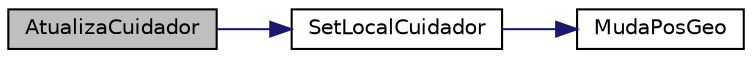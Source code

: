 digraph "AtualizaCuidador"
{
 // LATEX_PDF_SIZE
  edge [fontname="Helvetica",fontsize="10",labelfontname="Helvetica",labelfontsize="10"];
  node [fontname="Helvetica",fontsize="10",shape=record];
  rankdir="LR";
  Node1 [label="AtualizaCuidador",height=0.2,width=0.4,color="black", fillcolor="grey75", style="filled", fontcolor="black",tooltip="Faz a leitura de uma nova linha do arquivo referente ao cuidador, atualizando seu local no dado tempo..."];
  Node1 -> Node2 [color="midnightblue",fontsize="10",style="solid"];
  Node2 [label="SetLocalCuidador",height=0.2,width=0.4,color="black", fillcolor="white", style="filled",URL="$cuidador_8c.html#a8eb550092858dafae62ebcc83fa99921",tooltip="Define o Local (de tipo Geoloc) do objeto Cuidador."];
  Node2 -> Node3 [color="midnightblue",fontsize="10",style="solid"];
  Node3 [label="MudaPosGeo",height=0.2,width=0.4,color="black", fillcolor="white", style="filled",URL="$geoloc_8h.html#ad15a017b73ab2909652b15b346373bb7",tooltip="Define a geolocalizacao dada para os valores de latitude e longitude passados."];
}
